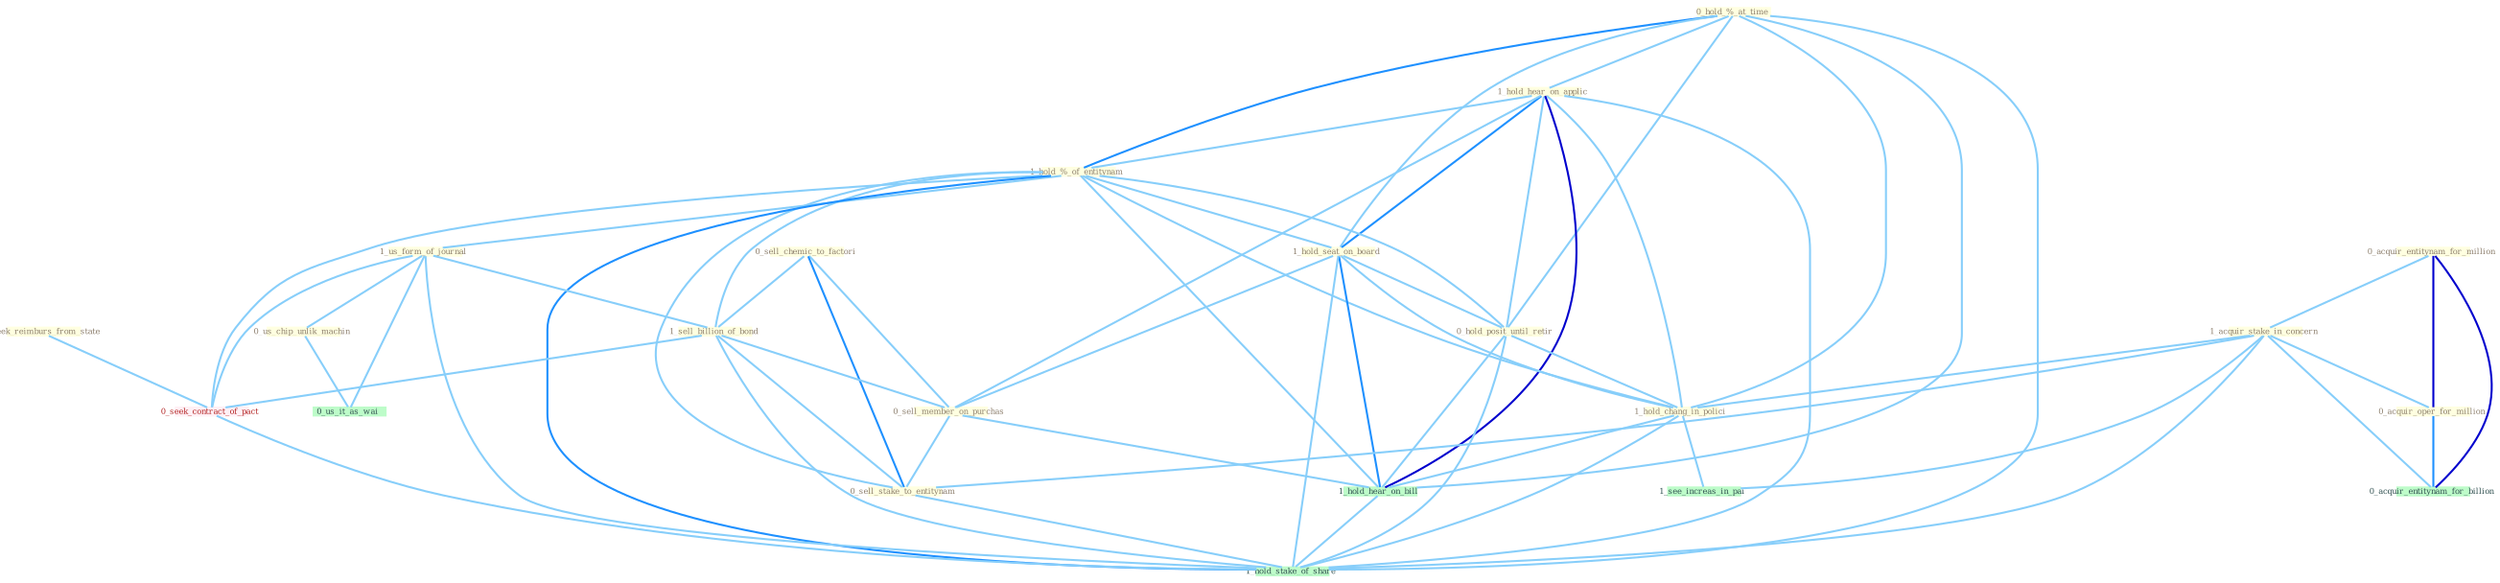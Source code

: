 Graph G{ 
    node
    [shape=polygon,style=filled,width=.5,height=.06,color="#BDFCC9",fixedsize=true,fontsize=4,
    fontcolor="#2f4f4f"];
    {node
    [color="#ffffe0", fontcolor="#8b7d6b"] "0_hold_%_at_time " "0_acquir_entitynam_for_million " "1_hold_hear_on_applic " "1_hold_%_of_entitynam " "0_sell_chemic_to_factori " "1_hold_seat_on_board " "1_acquir_stake_in_concern " "1_us_form_of_journal " "1_sell_billion_of_bond " "1_seek_reimburs_from_state " "0_acquir_oper_for_million " "0_us_chip_unlik_machin " "0_sell_member_on_purchas " "0_sell_stake_to_entitynam " "0_hold_posit_until_retir " "1_hold_chang_in_polici "}
{node [color="#fff0f5", fontcolor="#b22222"] "0_seek_contract_of_pact "}
edge [color="#B0E2FF"];

	"0_hold_%_at_time " -- "1_hold_hear_on_applic " [w="1", color="#87cefa" ];
	"0_hold_%_at_time " -- "1_hold_%_of_entitynam " [w="2", color="#1e90ff" , len=0.8];
	"0_hold_%_at_time " -- "1_hold_seat_on_board " [w="1", color="#87cefa" ];
	"0_hold_%_at_time " -- "0_hold_posit_until_retir " [w="1", color="#87cefa" ];
	"0_hold_%_at_time " -- "1_hold_chang_in_polici " [w="1", color="#87cefa" ];
	"0_hold_%_at_time " -- "1_hold_hear_on_bill " [w="1", color="#87cefa" ];
	"0_hold_%_at_time " -- "1_hold_stake_of_share " [w="1", color="#87cefa" ];
	"0_acquir_entitynam_for_million " -- "1_acquir_stake_in_concern " [w="1", color="#87cefa" ];
	"0_acquir_entitynam_for_million " -- "0_acquir_oper_for_million " [w="3", color="#0000cd" , len=0.6];
	"0_acquir_entitynam_for_million " -- "0_acquir_entitynam_for_billion " [w="3", color="#0000cd" , len=0.6];
	"1_hold_hear_on_applic " -- "1_hold_%_of_entitynam " [w="1", color="#87cefa" ];
	"1_hold_hear_on_applic " -- "1_hold_seat_on_board " [w="2", color="#1e90ff" , len=0.8];
	"1_hold_hear_on_applic " -- "0_sell_member_on_purchas " [w="1", color="#87cefa" ];
	"1_hold_hear_on_applic " -- "0_hold_posit_until_retir " [w="1", color="#87cefa" ];
	"1_hold_hear_on_applic " -- "1_hold_chang_in_polici " [w="1", color="#87cefa" ];
	"1_hold_hear_on_applic " -- "1_hold_hear_on_bill " [w="3", color="#0000cd" , len=0.6];
	"1_hold_hear_on_applic " -- "1_hold_stake_of_share " [w="1", color="#87cefa" ];
	"1_hold_%_of_entitynam " -- "1_hold_seat_on_board " [w="1", color="#87cefa" ];
	"1_hold_%_of_entitynam " -- "1_us_form_of_journal " [w="1", color="#87cefa" ];
	"1_hold_%_of_entitynam " -- "1_sell_billion_of_bond " [w="1", color="#87cefa" ];
	"1_hold_%_of_entitynam " -- "0_sell_stake_to_entitynam " [w="1", color="#87cefa" ];
	"1_hold_%_of_entitynam " -- "0_hold_posit_until_retir " [w="1", color="#87cefa" ];
	"1_hold_%_of_entitynam " -- "1_hold_chang_in_polici " [w="1", color="#87cefa" ];
	"1_hold_%_of_entitynam " -- "0_seek_contract_of_pact " [w="1", color="#87cefa" ];
	"1_hold_%_of_entitynam " -- "1_hold_hear_on_bill " [w="1", color="#87cefa" ];
	"1_hold_%_of_entitynam " -- "1_hold_stake_of_share " [w="2", color="#1e90ff" , len=0.8];
	"0_sell_chemic_to_factori " -- "1_sell_billion_of_bond " [w="1", color="#87cefa" ];
	"0_sell_chemic_to_factori " -- "0_sell_member_on_purchas " [w="1", color="#87cefa" ];
	"0_sell_chemic_to_factori " -- "0_sell_stake_to_entitynam " [w="2", color="#1e90ff" , len=0.8];
	"1_hold_seat_on_board " -- "0_sell_member_on_purchas " [w="1", color="#87cefa" ];
	"1_hold_seat_on_board " -- "0_hold_posit_until_retir " [w="1", color="#87cefa" ];
	"1_hold_seat_on_board " -- "1_hold_chang_in_polici " [w="1", color="#87cefa" ];
	"1_hold_seat_on_board " -- "1_hold_hear_on_bill " [w="2", color="#1e90ff" , len=0.8];
	"1_hold_seat_on_board " -- "1_hold_stake_of_share " [w="1", color="#87cefa" ];
	"1_acquir_stake_in_concern " -- "0_acquir_oper_for_million " [w="1", color="#87cefa" ];
	"1_acquir_stake_in_concern " -- "0_sell_stake_to_entitynam " [w="1", color="#87cefa" ];
	"1_acquir_stake_in_concern " -- "1_hold_chang_in_polici " [w="1", color="#87cefa" ];
	"1_acquir_stake_in_concern " -- "0_acquir_entitynam_for_billion " [w="1", color="#87cefa" ];
	"1_acquir_stake_in_concern " -- "1_see_increas_in_pai " [w="1", color="#87cefa" ];
	"1_acquir_stake_in_concern " -- "1_hold_stake_of_share " [w="1", color="#87cefa" ];
	"1_us_form_of_journal " -- "1_sell_billion_of_bond " [w="1", color="#87cefa" ];
	"1_us_form_of_journal " -- "0_us_chip_unlik_machin " [w="1", color="#87cefa" ];
	"1_us_form_of_journal " -- "0_seek_contract_of_pact " [w="1", color="#87cefa" ];
	"1_us_form_of_journal " -- "0_us_it_as_wai " [w="1", color="#87cefa" ];
	"1_us_form_of_journal " -- "1_hold_stake_of_share " [w="1", color="#87cefa" ];
	"1_sell_billion_of_bond " -- "0_sell_member_on_purchas " [w="1", color="#87cefa" ];
	"1_sell_billion_of_bond " -- "0_sell_stake_to_entitynam " [w="1", color="#87cefa" ];
	"1_sell_billion_of_bond " -- "0_seek_contract_of_pact " [w="1", color="#87cefa" ];
	"1_sell_billion_of_bond " -- "1_hold_stake_of_share " [w="1", color="#87cefa" ];
	"1_seek_reimburs_from_state " -- "0_seek_contract_of_pact " [w="1", color="#87cefa" ];
	"0_acquir_oper_for_million " -- "0_acquir_entitynam_for_billion " [w="2", color="#1e90ff" , len=0.8];
	"0_us_chip_unlik_machin " -- "0_us_it_as_wai " [w="1", color="#87cefa" ];
	"0_sell_member_on_purchas " -- "0_sell_stake_to_entitynam " [w="1", color="#87cefa" ];
	"0_sell_member_on_purchas " -- "1_hold_hear_on_bill " [w="1", color="#87cefa" ];
	"0_sell_stake_to_entitynam " -- "1_hold_stake_of_share " [w="1", color="#87cefa" ];
	"0_hold_posit_until_retir " -- "1_hold_chang_in_polici " [w="1", color="#87cefa" ];
	"0_hold_posit_until_retir " -- "1_hold_hear_on_bill " [w="1", color="#87cefa" ];
	"0_hold_posit_until_retir " -- "1_hold_stake_of_share " [w="1", color="#87cefa" ];
	"1_hold_chang_in_polici " -- "1_see_increas_in_pai " [w="1", color="#87cefa" ];
	"1_hold_chang_in_polici " -- "1_hold_hear_on_bill " [w="1", color="#87cefa" ];
	"1_hold_chang_in_polici " -- "1_hold_stake_of_share " [w="1", color="#87cefa" ];
	"0_seek_contract_of_pact " -- "1_hold_stake_of_share " [w="1", color="#87cefa" ];
	"1_hold_hear_on_bill " -- "1_hold_stake_of_share " [w="1", color="#87cefa" ];
}